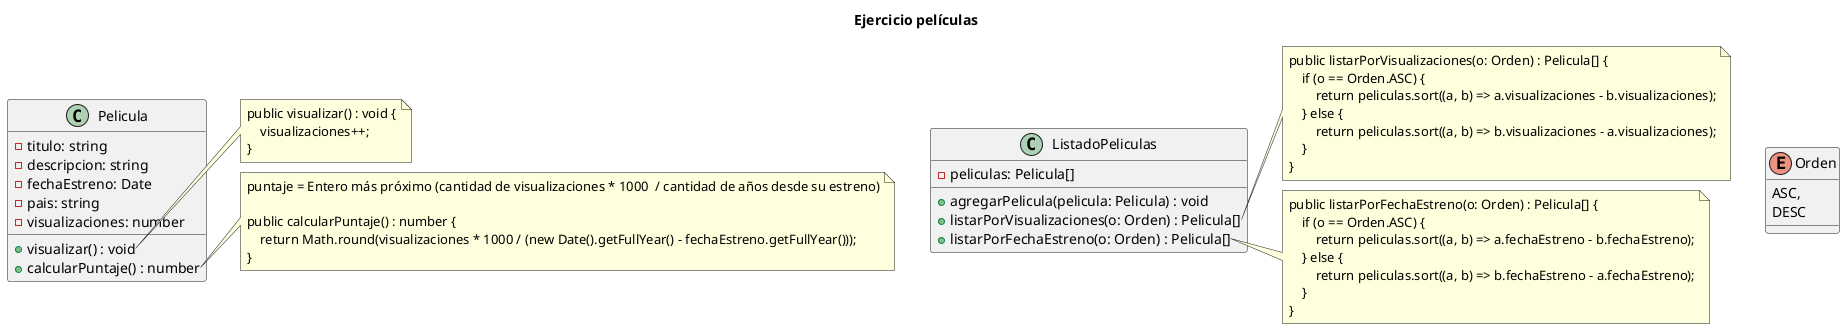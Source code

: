 @startuml

title "Ejercicio películas"

class Pelicula {
    - titulo: string
    - descripcion: string
    - fechaEstreno: Date
    - pais: string
    - visualizaciones: number

    + visualizar() : void
    + calcularPuntaje() : number
}

note right of Pelicula::visualizar
    public visualizar() : void {
        visualizaciones++;
    }
end note

note right of Pelicula::calcularPuntaje
    puntaje = Entero más próximo (cantidad de visualizaciones * 1000  / cantidad de años desde su estreno)

    public calcularPuntaje() : number {
        return Math.round(visualizaciones * 1000 / (new Date().getFullYear() - fechaEstreno.getFullYear()));
    }
end note

enum Orden {
    ASC,
    DESC
}

class ListadoPeliculas {
    - peliculas: Pelicula[]

    + agregarPelicula(pelicula: Pelicula) : void
    + listarPorVisualizaciones(o: Orden) : Pelicula[]
    + listarPorFechaEstreno(o: Orden) : Pelicula[]
}

note right of ListadoPeliculas::listarPorVisualizaciones
    public listarPorVisualizaciones(o: Orden) : Pelicula[] {
        if (o == Orden.ASC) {
            return peliculas.sort((a, b) => a.visualizaciones - b.visualizaciones);
        } else {
            return peliculas.sort((a, b) => b.visualizaciones - a.visualizaciones);
        }
    }
end note

note right of ListadoPeliculas::listarPorFechaEstreno
    public listarPorFechaEstreno(o: Orden) : Pelicula[] {
        if (o == Orden.ASC) {
            return peliculas.sort((a, b) => a.fechaEstreno - b.fechaEstreno);
        } else {
            return peliculas.sort((a, b) => b.fechaEstreno - a.fechaEstreno);
        }
    }
end note

@enduml